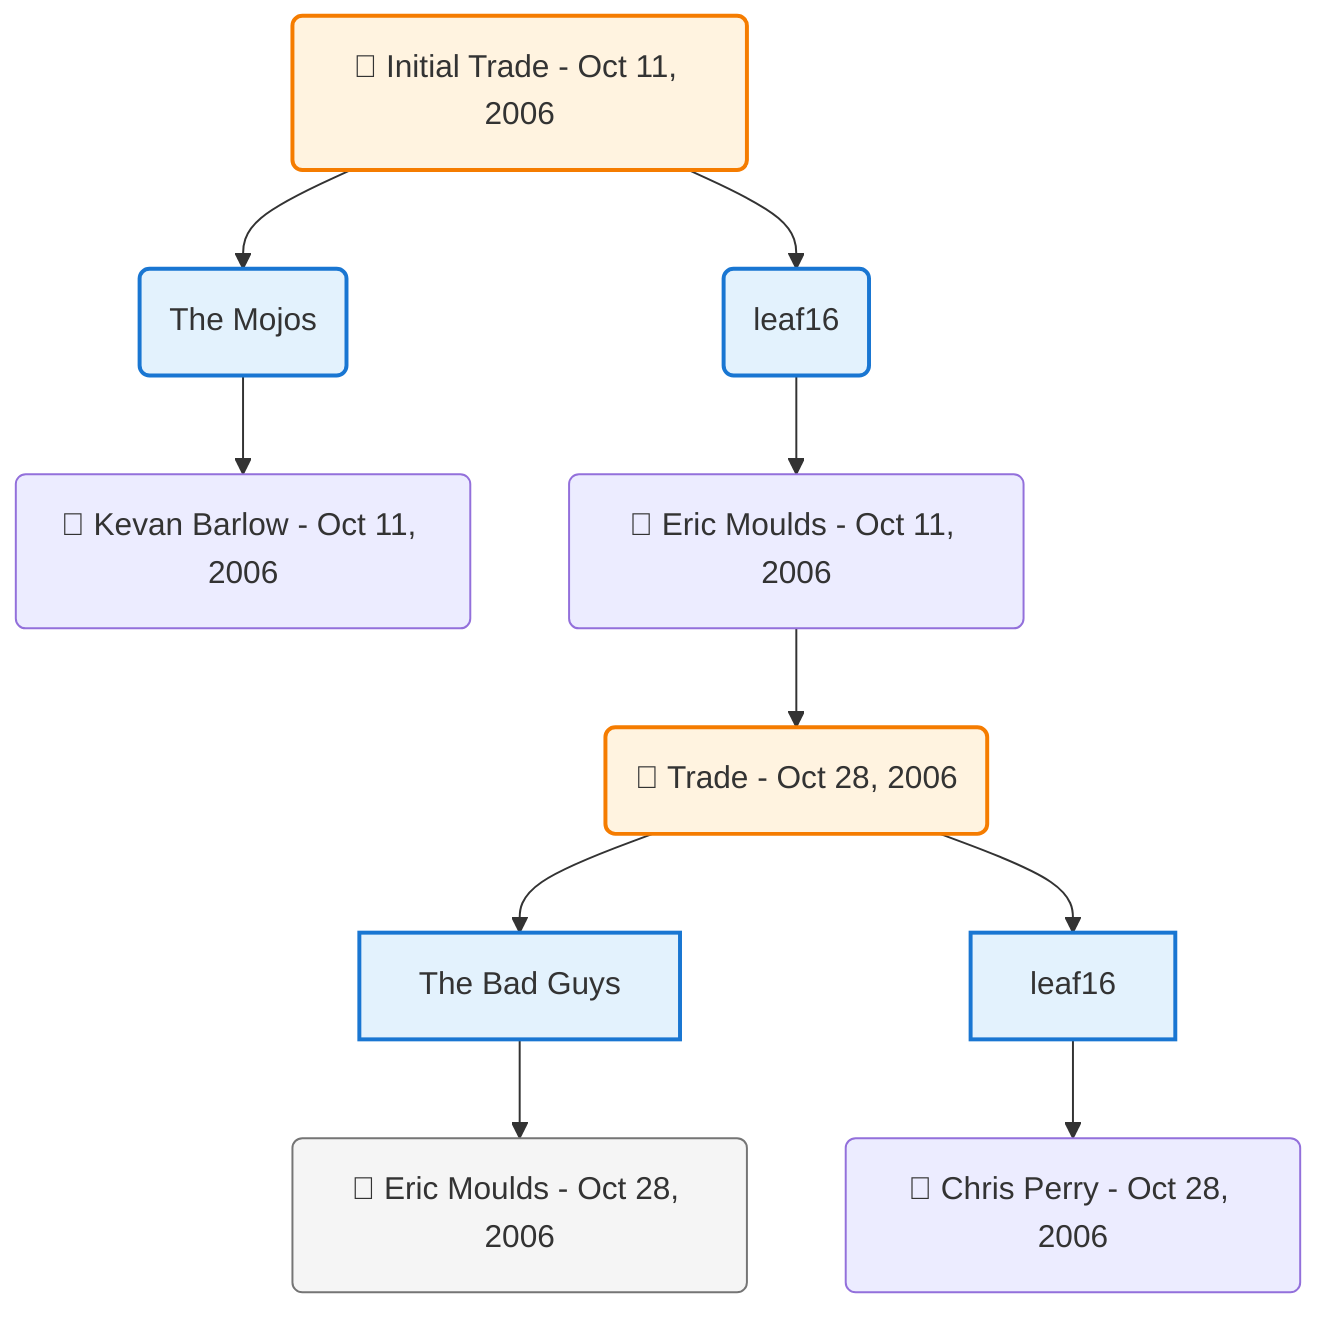 flowchart TD

    TRADE_MAIN("🔄 Initial Trade - Oct 11, 2006")
    TEAM_1("The Mojos")
    TEAM_2("leaf16")
    NODE_8894dc11-7cfe-4147-befe-041e21926e53("🔄 Kevan Barlow - Oct 11, 2006")
    NODE_db9be4de-ed70-4526-be2d-4460a8ef4078("🔄 Eric Moulds - Oct 11, 2006")
    TRADE_ebde6b69-ff65-49f5-821f-780b5a95c65d_3("🔄 Trade - Oct 28, 2006")
    TEAM_b2220d1a-ff75-4622-9757-09978901110f_4["The Bad Guys"]
    NODE_3867250a-c936-4912-bd3c-c4b1be2ff03c("🔄 Eric Moulds - Oct 28, 2006")
    TEAM_66fb98f4-89a7-45f9-893a-b41d71e6249d_5["leaf16"]
    NODE_0c2243f5-ebf2-4bd7-b64c-ad6b8ceb04a5("🔄 Chris Perry - Oct 28, 2006")

    TRADE_MAIN --> TEAM_1
    TRADE_MAIN --> TEAM_2
    TEAM_1 --> NODE_8894dc11-7cfe-4147-befe-041e21926e53
    TEAM_2 --> NODE_db9be4de-ed70-4526-be2d-4460a8ef4078
    NODE_db9be4de-ed70-4526-be2d-4460a8ef4078 --> TRADE_ebde6b69-ff65-49f5-821f-780b5a95c65d_3
    TRADE_ebde6b69-ff65-49f5-821f-780b5a95c65d_3 --> TEAM_b2220d1a-ff75-4622-9757-09978901110f_4
    TEAM_b2220d1a-ff75-4622-9757-09978901110f_4 --> NODE_3867250a-c936-4912-bd3c-c4b1be2ff03c
    TRADE_ebde6b69-ff65-49f5-821f-780b5a95c65d_3 --> TEAM_66fb98f4-89a7-45f9-893a-b41d71e6249d_5
    TEAM_66fb98f4-89a7-45f9-893a-b41d71e6249d_5 --> NODE_0c2243f5-ebf2-4bd7-b64c-ad6b8ceb04a5

    %% Node styling
    classDef teamNode fill:#e3f2fd,stroke:#1976d2,stroke-width:2px
    classDef tradeNode fill:#fff3e0,stroke:#f57c00,stroke-width:2px
    classDef playerNode fill:#f3e5f5,stroke:#7b1fa2,stroke-width:1px
    classDef nonRootPlayerNode fill:#f5f5f5,stroke:#757575,stroke-width:1px
    classDef endNode fill:#ffebee,stroke:#c62828,stroke-width:2px
    classDef waiverNode fill:#e8f5e8,stroke:#388e3c,stroke-width:2px
    classDef championshipNode fill:#fff9c4,stroke:#f57f17,stroke-width:3px

    class TEAM_1,TEAM_2,TEAM_b2220d1a-ff75-4622-9757-09978901110f_4,TEAM_66fb98f4-89a7-45f9-893a-b41d71e6249d_5 teamNode
    class NODE_3867250a-c936-4912-bd3c-c4b1be2ff03c nonRootPlayerNode
    class TRADE_MAIN,TRADE_ebde6b69-ff65-49f5-821f-780b5a95c65d_3 tradeNode